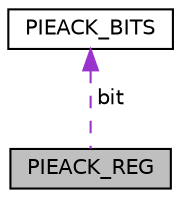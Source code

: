 digraph "PIEACK_REG"
{
  edge [fontname="Helvetica",fontsize="10",labelfontname="Helvetica",labelfontsize="10"];
  node [fontname="Helvetica",fontsize="10",shape=record];
  Node1 [label="PIEACK_REG",height=0.2,width=0.4,color="black", fillcolor="grey75", style="filled", fontcolor="black"];
  Node2 -> Node1 [dir="back",color="darkorchid3",fontsize="10",style="dashed",label=" bit" ,fontname="Helvetica"];
  Node2 [label="PIEACK_BITS",height=0.2,width=0.4,color="black", fillcolor="white", style="filled",URL="$struct_p_i_e_a_c_k___b_i_t_s.html"];
}

